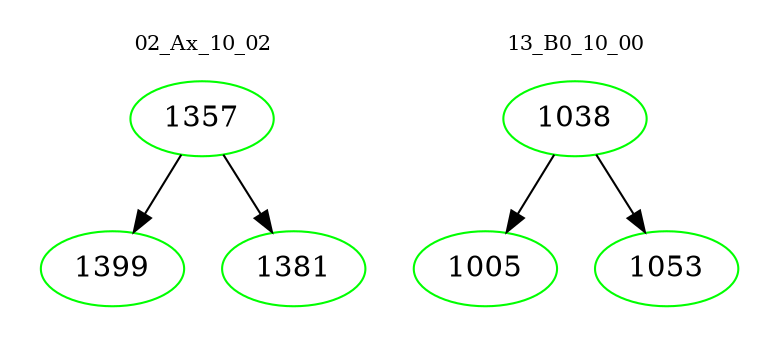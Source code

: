 digraph{
subgraph cluster_0 {
color = white
label = "02_Ax_10_02";
fontsize=10;
T0_1357 [label="1357", color="green"]
T0_1357 -> T0_1399 [color="black"]
T0_1399 [label="1399", color="green"]
T0_1357 -> T0_1381 [color="black"]
T0_1381 [label="1381", color="green"]
}
subgraph cluster_1 {
color = white
label = "13_B0_10_00";
fontsize=10;
T1_1038 [label="1038", color="green"]
T1_1038 -> T1_1005 [color="black"]
T1_1005 [label="1005", color="green"]
T1_1038 -> T1_1053 [color="black"]
T1_1053 [label="1053", color="green"]
}
}

